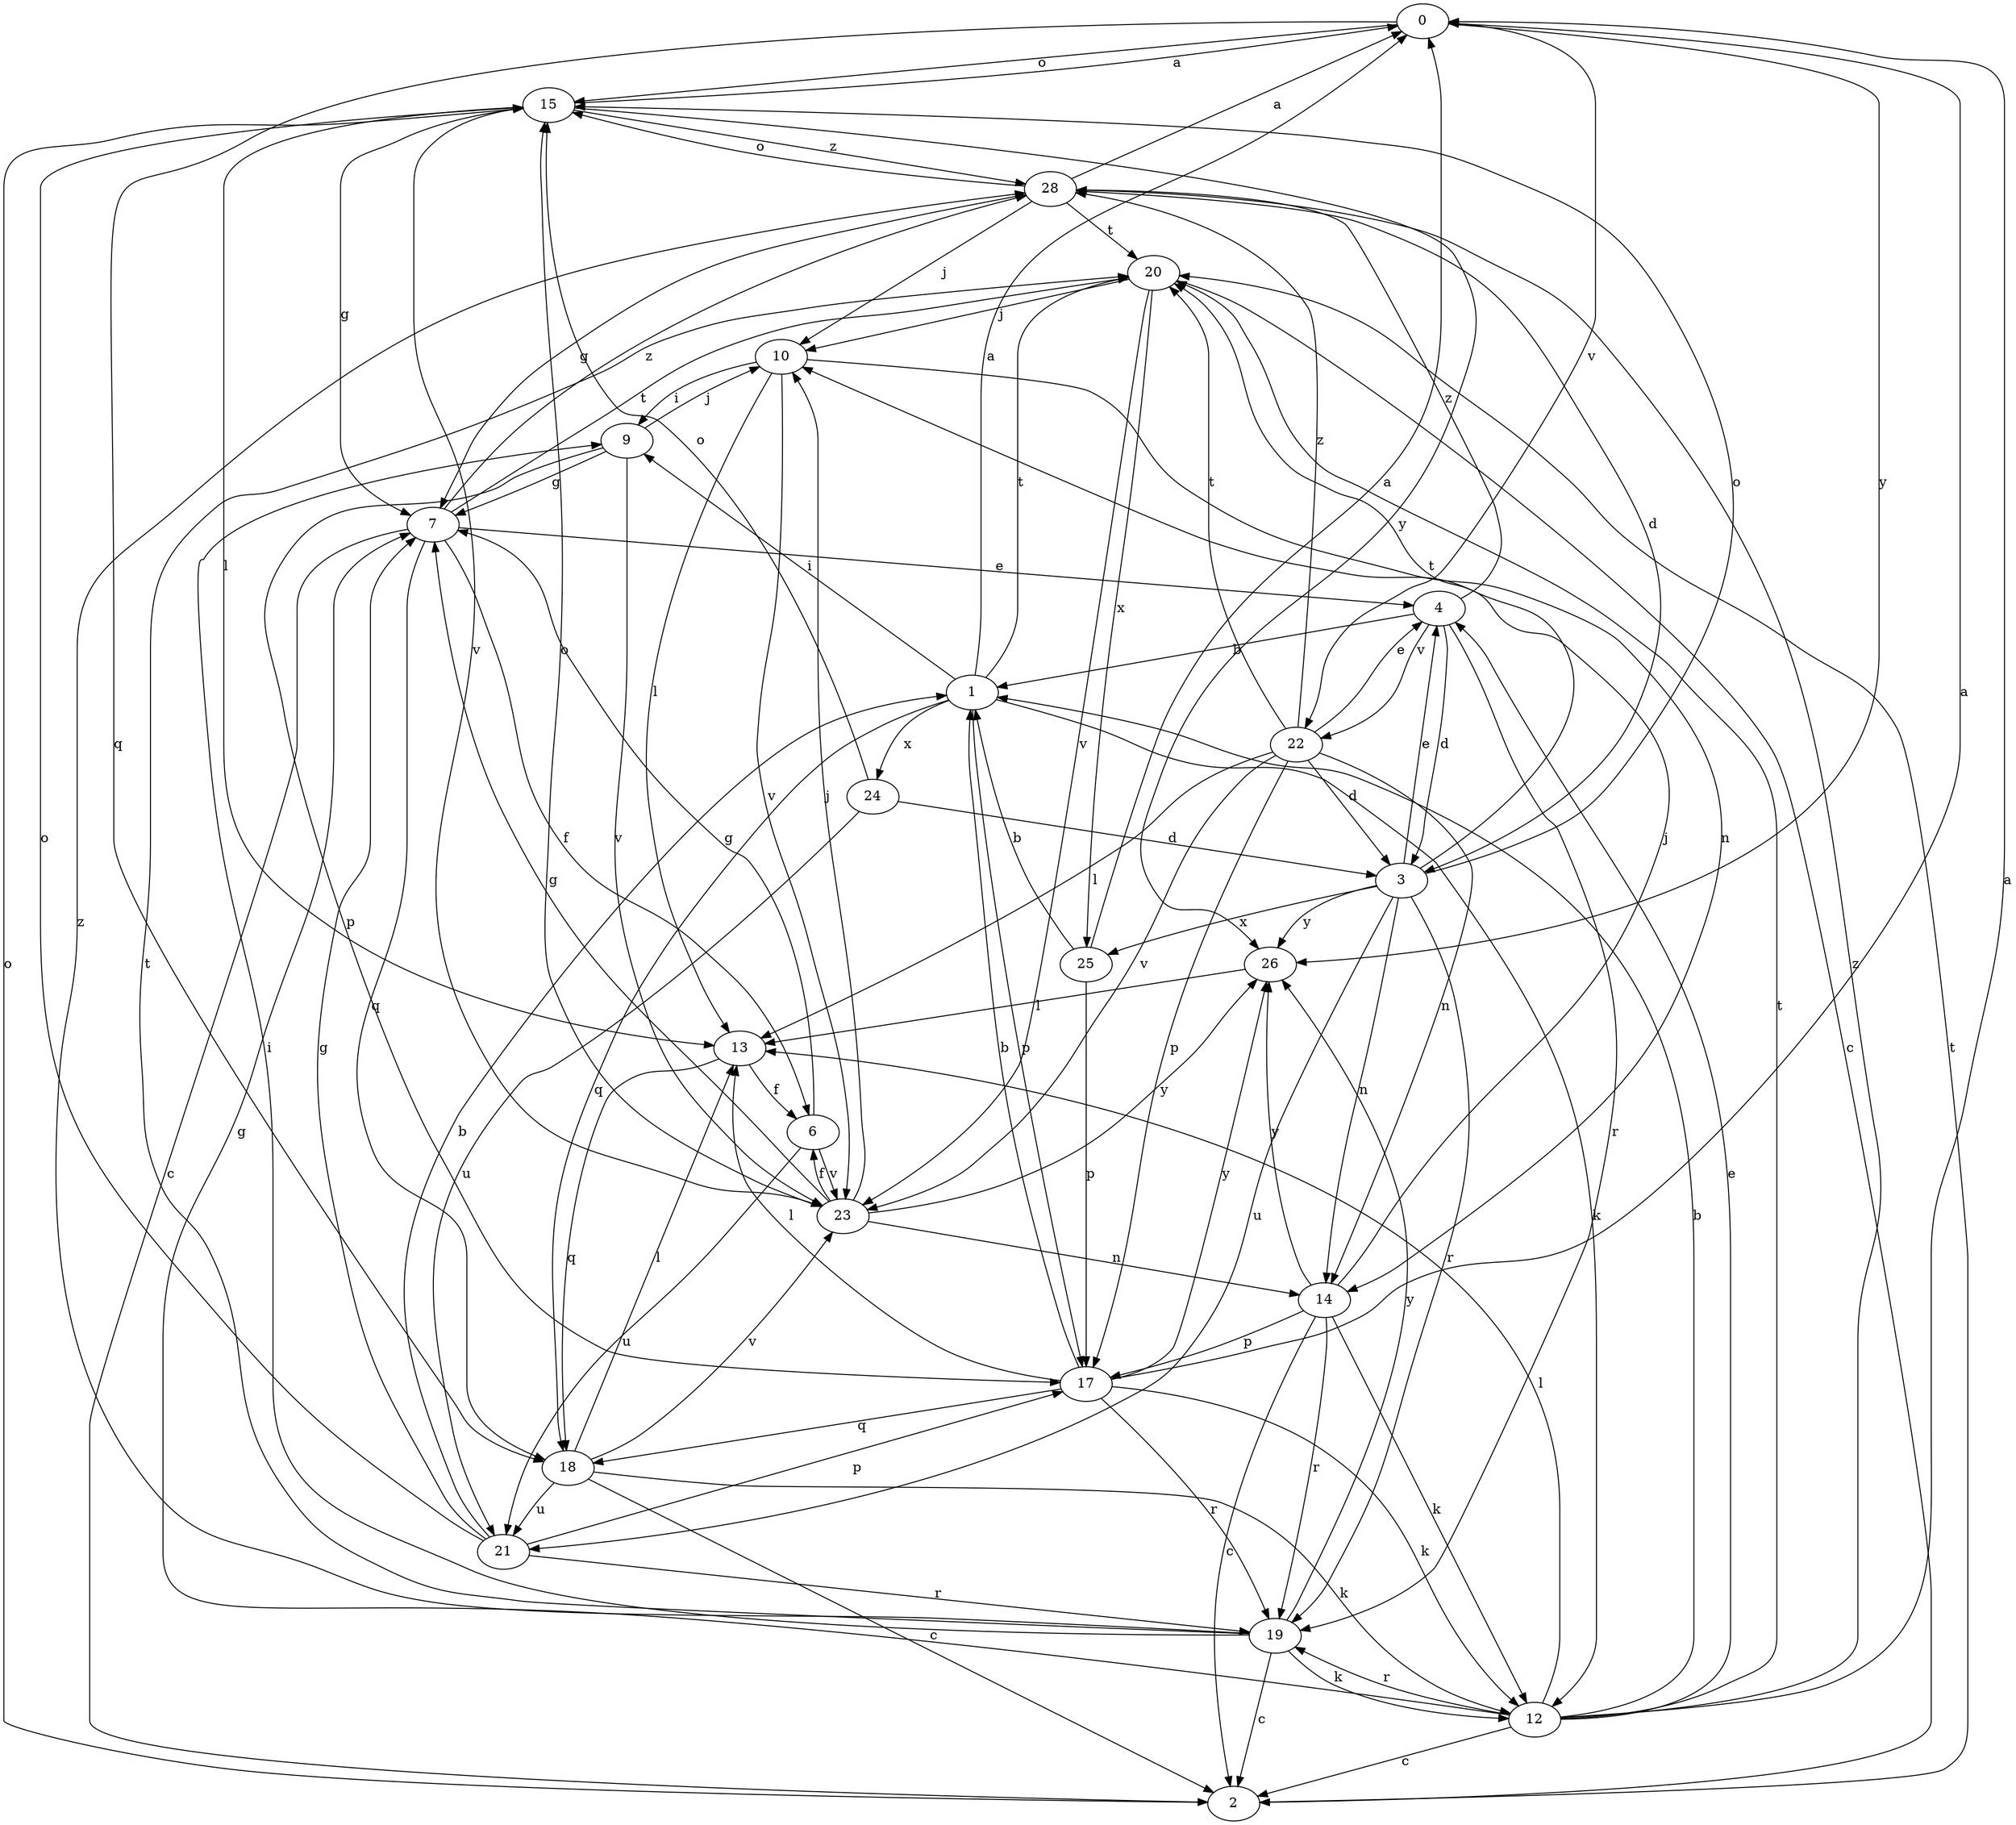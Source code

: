 strict digraph  {
0;
1;
2;
3;
4;
6;
7;
9;
10;
12;
13;
14;
15;
17;
18;
19;
20;
21;
22;
23;
24;
25;
26;
28;
0 -> 15  [label=o];
0 -> 18  [label=q];
0 -> 22  [label=v];
0 -> 26  [label=y];
1 -> 0  [label=a];
1 -> 9  [label=i];
1 -> 12  [label=k];
1 -> 17  [label=p];
1 -> 18  [label=q];
1 -> 20  [label=t];
1 -> 24  [label=x];
2 -> 15  [label=o];
2 -> 20  [label=t];
3 -> 4  [label=e];
3 -> 14  [label=n];
3 -> 15  [label=o];
3 -> 19  [label=r];
3 -> 20  [label=t];
3 -> 21  [label=u];
3 -> 25  [label=x];
3 -> 26  [label=y];
4 -> 1  [label=b];
4 -> 3  [label=d];
4 -> 19  [label=r];
4 -> 22  [label=v];
4 -> 28  [label=z];
6 -> 7  [label=g];
6 -> 21  [label=u];
6 -> 23  [label=v];
7 -> 2  [label=c];
7 -> 4  [label=e];
7 -> 6  [label=f];
7 -> 18  [label=q];
7 -> 20  [label=t];
7 -> 28  [label=z];
9 -> 7  [label=g];
9 -> 10  [label=j];
9 -> 17  [label=p];
9 -> 23  [label=v];
10 -> 9  [label=i];
10 -> 13  [label=l];
10 -> 14  [label=n];
10 -> 23  [label=v];
12 -> 0  [label=a];
12 -> 1  [label=b];
12 -> 2  [label=c];
12 -> 4  [label=e];
12 -> 7  [label=g];
12 -> 13  [label=l];
12 -> 19  [label=r];
12 -> 20  [label=t];
12 -> 28  [label=z];
13 -> 6  [label=f];
13 -> 18  [label=q];
14 -> 2  [label=c];
14 -> 10  [label=j];
14 -> 12  [label=k];
14 -> 17  [label=p];
14 -> 19  [label=r];
14 -> 26  [label=y];
15 -> 0  [label=a];
15 -> 7  [label=g];
15 -> 13  [label=l];
15 -> 23  [label=v];
15 -> 26  [label=y];
15 -> 28  [label=z];
17 -> 0  [label=a];
17 -> 1  [label=b];
17 -> 12  [label=k];
17 -> 13  [label=l];
17 -> 18  [label=q];
17 -> 19  [label=r];
17 -> 26  [label=y];
18 -> 2  [label=c];
18 -> 12  [label=k];
18 -> 13  [label=l];
18 -> 21  [label=u];
18 -> 23  [label=v];
19 -> 2  [label=c];
19 -> 9  [label=i];
19 -> 12  [label=k];
19 -> 20  [label=t];
19 -> 26  [label=y];
19 -> 28  [label=z];
20 -> 2  [label=c];
20 -> 10  [label=j];
20 -> 23  [label=v];
20 -> 25  [label=x];
21 -> 1  [label=b];
21 -> 7  [label=g];
21 -> 15  [label=o];
21 -> 17  [label=p];
21 -> 19  [label=r];
22 -> 3  [label=d];
22 -> 4  [label=e];
22 -> 13  [label=l];
22 -> 14  [label=n];
22 -> 17  [label=p];
22 -> 20  [label=t];
22 -> 23  [label=v];
22 -> 28  [label=z];
23 -> 6  [label=f];
23 -> 7  [label=g];
23 -> 10  [label=j];
23 -> 14  [label=n];
23 -> 15  [label=o];
23 -> 26  [label=y];
24 -> 3  [label=d];
24 -> 15  [label=o];
24 -> 21  [label=u];
25 -> 0  [label=a];
25 -> 1  [label=b];
25 -> 17  [label=p];
26 -> 13  [label=l];
28 -> 0  [label=a];
28 -> 3  [label=d];
28 -> 7  [label=g];
28 -> 10  [label=j];
28 -> 15  [label=o];
28 -> 20  [label=t];
}

